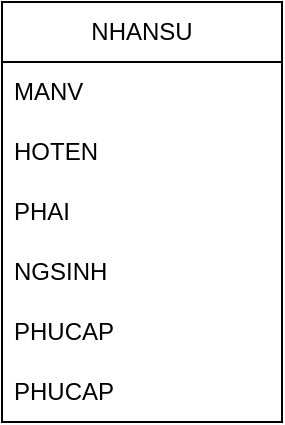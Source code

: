 <mxfile version="24.5.4" type="device">
  <diagram name="Page-1" id="m9MJoTD3c4OqPzzV7Zy2">
    <mxGraphModel dx="460" dy="519" grid="1" gridSize="10" guides="1" tooltips="1" connect="1" arrows="1" fold="1" page="1" pageScale="1" pageWidth="1169" pageHeight="827" math="0" shadow="0">
      <root>
        <mxCell id="0" />
        <mxCell id="1" parent="0" />
        <mxCell id="vpesvjh9gz4Mag2pjVZw-2" value="NHANSU" style="swimlane;fontStyle=0;childLayout=stackLayout;horizontal=1;startSize=30;horizontalStack=0;resizeParent=1;resizeParentMax=0;resizeLast=0;collapsible=1;marginBottom=0;whiteSpace=wrap;html=1;" vertex="1" parent="1">
          <mxGeometry x="320" y="210" width="140" height="210" as="geometry" />
        </mxCell>
        <mxCell id="vpesvjh9gz4Mag2pjVZw-3" value="MANV" style="text;strokeColor=none;fillColor=none;align=left;verticalAlign=middle;spacingLeft=4;spacingRight=4;overflow=hidden;points=[[0,0.5],[1,0.5]];portConstraint=eastwest;rotatable=0;whiteSpace=wrap;html=1;" vertex="1" parent="vpesvjh9gz4Mag2pjVZw-2">
          <mxGeometry y="30" width="140" height="30" as="geometry" />
        </mxCell>
        <mxCell id="vpesvjh9gz4Mag2pjVZw-4" value="HOTEN&lt;span style=&quot;white-space: pre;&quot;&gt;&#x9;&lt;/span&gt;" style="text;strokeColor=none;fillColor=none;align=left;verticalAlign=middle;spacingLeft=4;spacingRight=4;overflow=hidden;points=[[0,0.5],[1,0.5]];portConstraint=eastwest;rotatable=0;whiteSpace=wrap;html=1;" vertex="1" parent="vpesvjh9gz4Mag2pjVZw-2">
          <mxGeometry y="60" width="140" height="30" as="geometry" />
        </mxCell>
        <mxCell id="vpesvjh9gz4Mag2pjVZw-5" value="PHAI" style="text;strokeColor=none;fillColor=none;align=left;verticalAlign=middle;spacingLeft=4;spacingRight=4;overflow=hidden;points=[[0,0.5],[1,0.5]];portConstraint=eastwest;rotatable=0;whiteSpace=wrap;html=1;" vertex="1" parent="vpesvjh9gz4Mag2pjVZw-2">
          <mxGeometry y="90" width="140" height="30" as="geometry" />
        </mxCell>
        <mxCell id="vpesvjh9gz4Mag2pjVZw-6" value="NGSINH&lt;span style=&quot;white-space: pre;&quot;&gt;&#x9;&lt;/span&gt;" style="text;strokeColor=none;fillColor=none;align=left;verticalAlign=middle;spacingLeft=4;spacingRight=4;overflow=hidden;points=[[0,0.5],[1,0.5]];portConstraint=eastwest;rotatable=0;whiteSpace=wrap;html=1;" vertex="1" parent="vpesvjh9gz4Mag2pjVZw-2">
          <mxGeometry y="120" width="140" height="30" as="geometry" />
        </mxCell>
        <mxCell id="vpesvjh9gz4Mag2pjVZw-7" value="PHUCAP" style="text;strokeColor=none;fillColor=none;align=left;verticalAlign=middle;spacingLeft=4;spacingRight=4;overflow=hidden;points=[[0,0.5],[1,0.5]];portConstraint=eastwest;rotatable=0;whiteSpace=wrap;html=1;" vertex="1" parent="vpesvjh9gz4Mag2pjVZw-2">
          <mxGeometry y="150" width="140" height="30" as="geometry" />
        </mxCell>
        <mxCell id="vpesvjh9gz4Mag2pjVZw-8" value="PHUCAP" style="text;strokeColor=none;fillColor=none;align=left;verticalAlign=middle;spacingLeft=4;spacingRight=4;overflow=hidden;points=[[0,0.5],[1,0.5]];portConstraint=eastwest;rotatable=0;whiteSpace=wrap;html=1;" vertex="1" parent="vpesvjh9gz4Mag2pjVZw-2">
          <mxGeometry y="180" width="140" height="30" as="geometry" />
        </mxCell>
      </root>
    </mxGraphModel>
  </diagram>
</mxfile>

